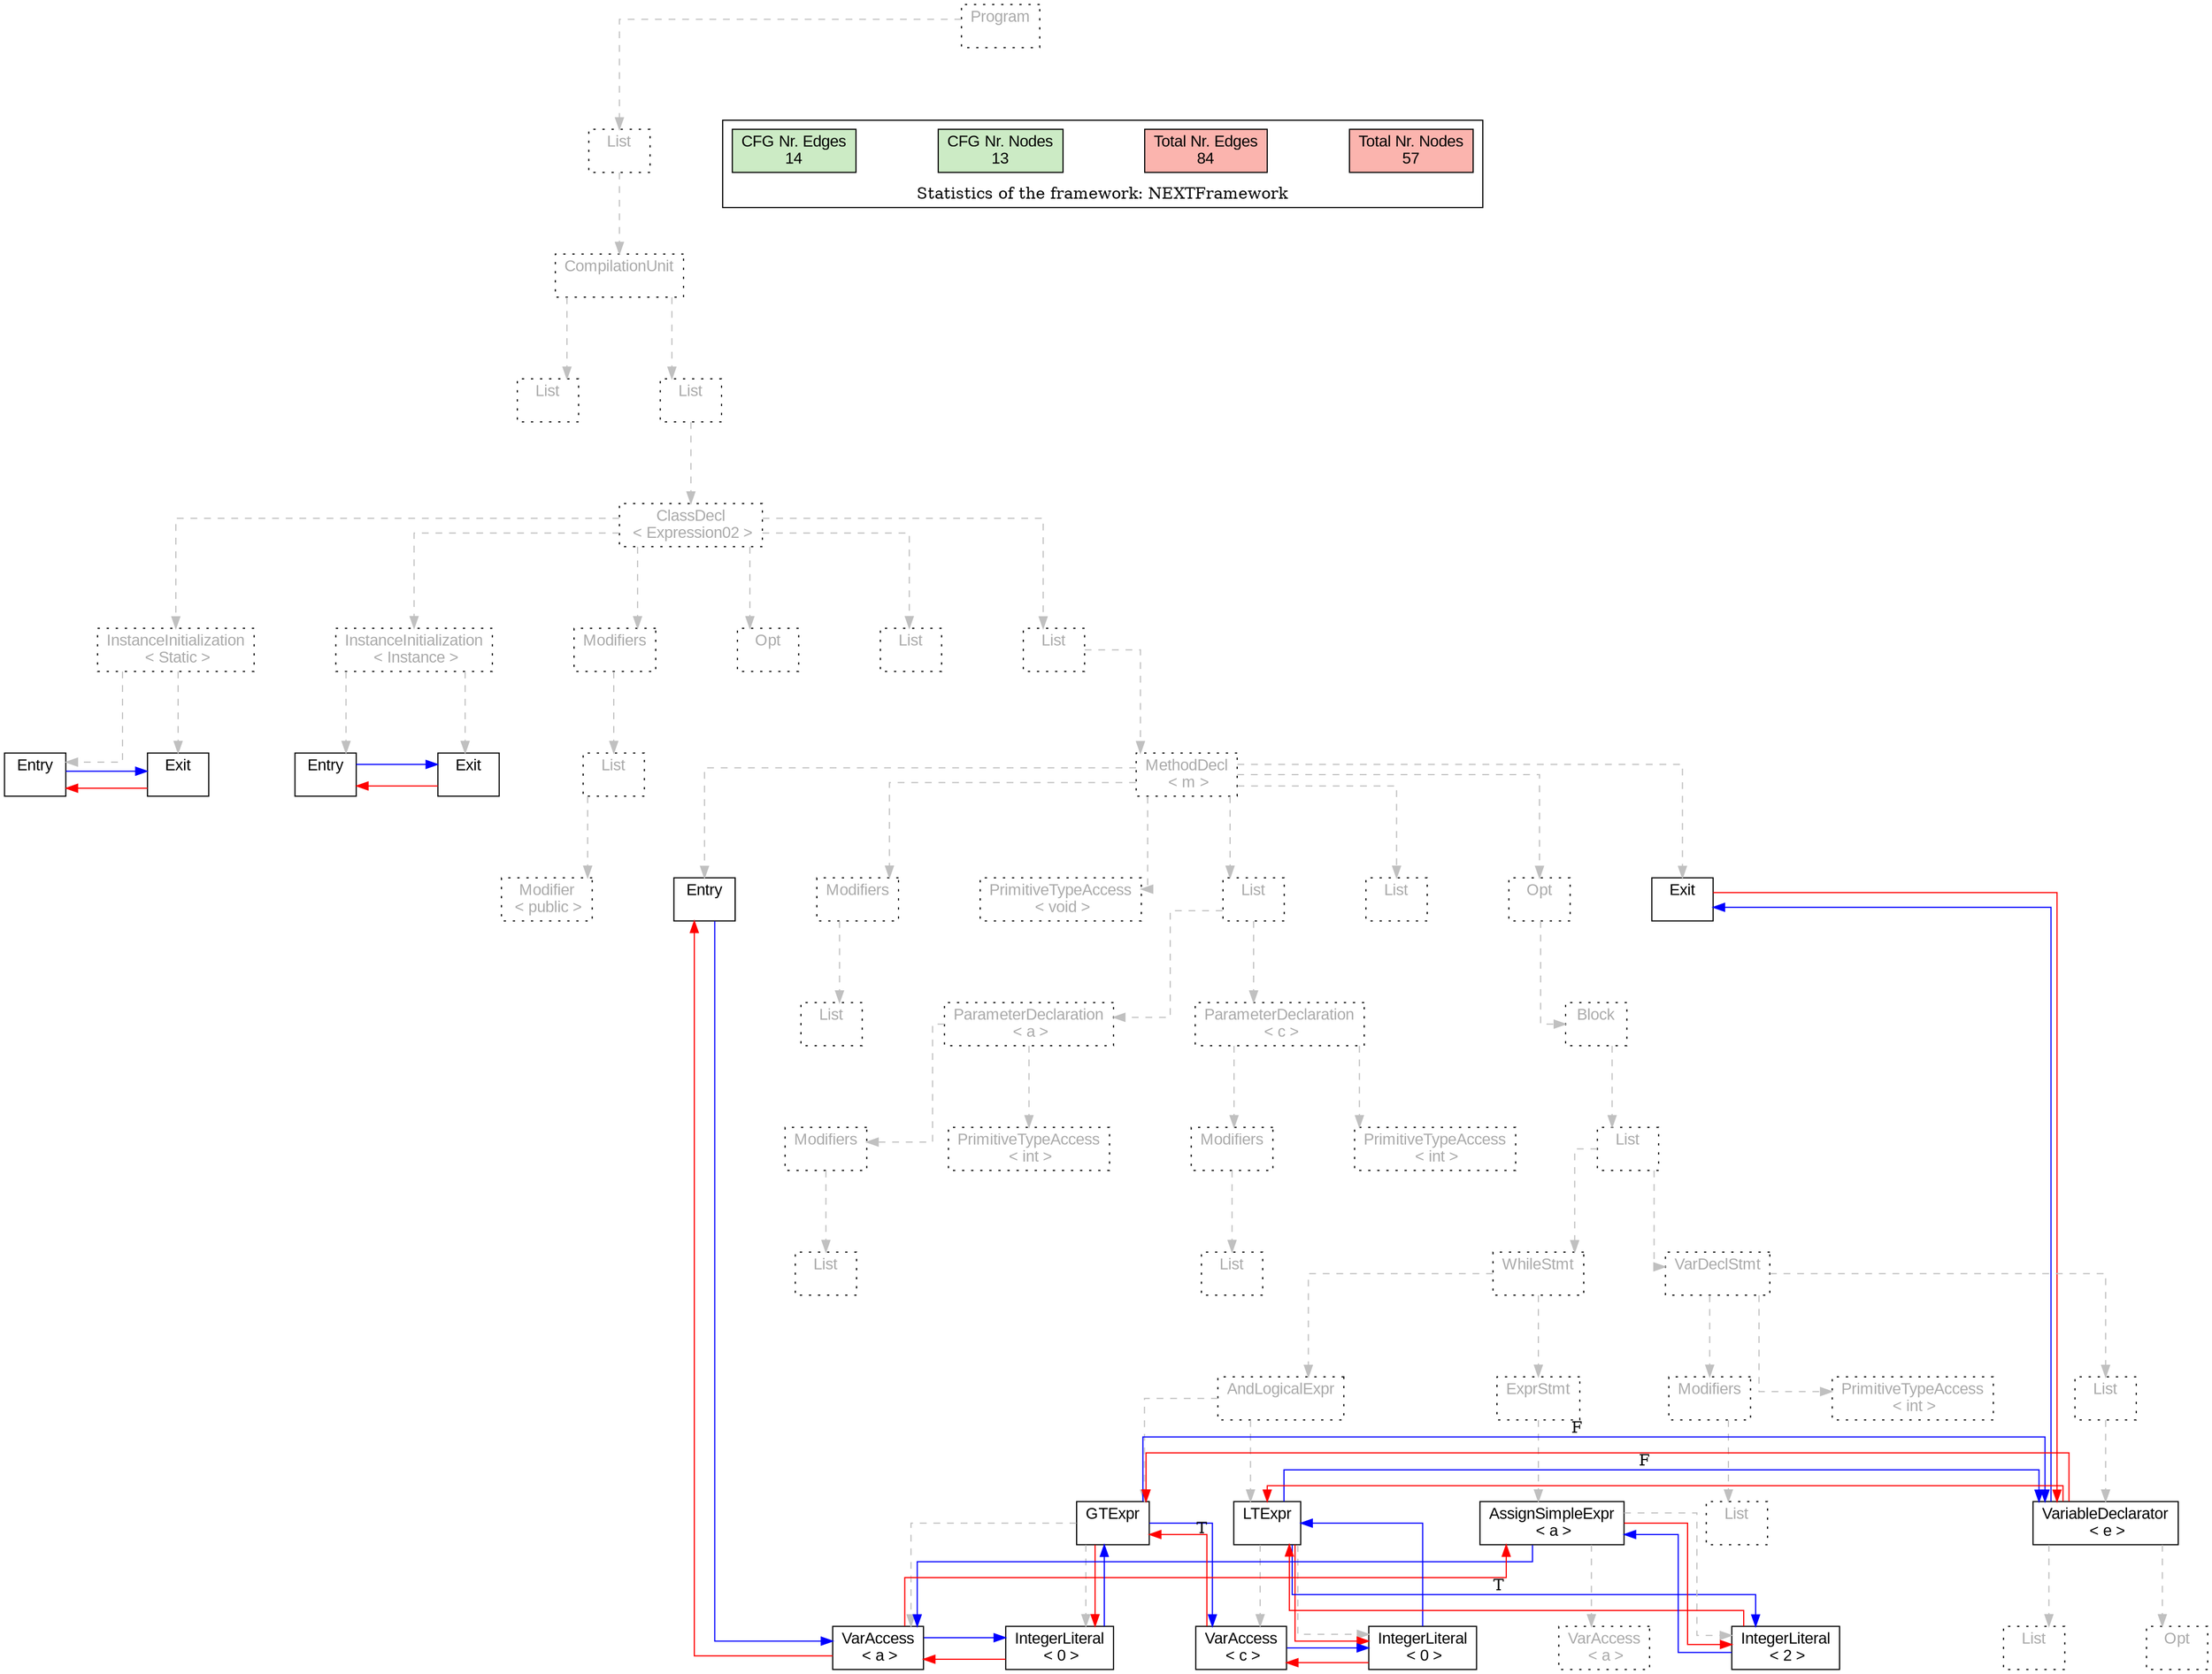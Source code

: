 digraph G {
graph [splines=ortho, nodesep="1", ranksep="1"]
node [shape=rect, fontname=Arial];
{ rank = same; "Program[0]"}
{ rank = same; "List[1]"}
{ rank = same; "CompilationUnit[2]"}
{ rank = same; "List[3]"; "List[4]"}
{ rank = same; "ClassDecl[5]"}
{ rank = same; "Modifiers[22]"; "Opt[25]"; "List[26]"; "List[27]"; "InstanceInitialization[6]"; "InstanceInitialization[14]"}
{ rank = same; "List[23]"; "MethodDecl[28]"; "Entry[7]"; "Exit[8]"; "Entry[15]"; "Exit[16]"}
{ rank = same; "Modifier[24]"; "Entry[29]"; "Modifiers[30]"; "PrimitiveTypeAccess[32]"; "List[33]"; "List[42]"; "Opt[43]"; "Exit[44]"}
{ rank = same; "List[31]"; "ParameterDeclaration[34]"; "ParameterDeclaration[38]"; "Block[44]"}
{ rank = same; "Modifiers[35]"; "PrimitiveTypeAccess[37]"; "Modifiers[39]"; "PrimitiveTypeAccess[41]"; "List[45]"}
{ rank = same; "List[36]"; "List[40]"; "WhileStmt[46]"; "VarDeclStmt[58]"}
{ rank = same; "AndLogicalExpr[47]"; "ExprStmt[54]"; "Modifiers[59]"; "PrimitiveTypeAccess[61]"; "List[62]"}
{ rank = same; "GTExpr[48]"; "LTExpr[51]"; "AssignSimpleExpr[55]"; "List[60]"; "VariableDeclarator[63]"}
{ rank = same; "VarAccess[49]"; "IntegerLiteral[50]"; "VarAccess[52]"; "IntegerLiteral[53]"; "VarAccess[56]"; "IntegerLiteral[57]"; "List[64]"; "Opt[65]"}
"Program[0]" [label="Program\n ", style= dotted   fillcolor="#eeeeee" fontcolor="#aaaaaa"  ]
"List[1]" [label="List\n ", style= dotted   fillcolor="#eeeeee" fontcolor="#aaaaaa"  ]
"CompilationUnit[2]" [label="CompilationUnit\n ", style= dotted   fillcolor="#eeeeee" fontcolor="#aaaaaa"  ]
"List[3]" [label="List\n ", style= dotted   fillcolor="#eeeeee" fontcolor="#aaaaaa"  ]
"List[4]" [label="List\n ", style= dotted   fillcolor="#eeeeee" fontcolor="#aaaaaa"  ]
"ClassDecl[5]" [label="ClassDecl\n < Expression02 >", style= dotted   fillcolor="#eeeeee" fontcolor="#aaaaaa"  ]
"Modifiers[22]" [label="Modifiers\n ", style= dotted   fillcolor="#eeeeee" fontcolor="#aaaaaa"  ]
"List[23]" [label="List\n ", style= dotted   fillcolor="#eeeeee" fontcolor="#aaaaaa"  ]
"Modifier[24]" [label="Modifier\n < public >", style= dotted   fillcolor="#eeeeee" fontcolor="#aaaaaa"  ]
"Opt[25]" [label="Opt\n ", style= dotted   fillcolor="#eeeeee" fontcolor="#aaaaaa"  ]
"List[26]" [label="List\n ", style= dotted   fillcolor="#eeeeee" fontcolor="#aaaaaa"  ]
"List[27]" [label="List\n ", style= dotted   fillcolor="#eeeeee" fontcolor="#aaaaaa"  ]
"MethodDecl[28]" [label="MethodDecl\n < m >", style= dotted   fillcolor="#eeeeee" fontcolor="#aaaaaa"  ]
"Entry[29]" [label="Entry\n ", fillcolor=white   style=filled  ]
"Modifiers[30]" [label="Modifiers\n ", style= dotted   fillcolor="#eeeeee" fontcolor="#aaaaaa"  ]
"List[31]" [label="List\n ", style= dotted   fillcolor="#eeeeee" fontcolor="#aaaaaa"  ]
"PrimitiveTypeAccess[32]" [label="PrimitiveTypeAccess\n < void >", style= dotted   fillcolor="#eeeeee" fontcolor="#aaaaaa"  ]
"List[33]" [label="List\n ", style= dotted   fillcolor="#eeeeee" fontcolor="#aaaaaa"  ]
"ParameterDeclaration[34]" [label="ParameterDeclaration\n < a >", style= dotted   fillcolor="#eeeeee" fontcolor="#aaaaaa"  ]
"Modifiers[35]" [label="Modifiers\n ", style= dotted   fillcolor="#eeeeee" fontcolor="#aaaaaa"  ]
"List[36]" [label="List\n ", style= dotted   fillcolor="#eeeeee" fontcolor="#aaaaaa"  ]
"PrimitiveTypeAccess[37]" [label="PrimitiveTypeAccess\n < int >", style= dotted   fillcolor="#eeeeee" fontcolor="#aaaaaa"  ]
"ParameterDeclaration[38]" [label="ParameterDeclaration\n < c >", style= dotted   fillcolor="#eeeeee" fontcolor="#aaaaaa"  ]
"Modifiers[39]" [label="Modifiers\n ", style= dotted   fillcolor="#eeeeee" fontcolor="#aaaaaa"  ]
"List[40]" [label="List\n ", style= dotted   fillcolor="#eeeeee" fontcolor="#aaaaaa"  ]
"PrimitiveTypeAccess[41]" [label="PrimitiveTypeAccess\n < int >", style= dotted   fillcolor="#eeeeee" fontcolor="#aaaaaa"  ]
"List[42]" [label="List\n ", style= dotted   fillcolor="#eeeeee" fontcolor="#aaaaaa"  ]
"Opt[43]" [label="Opt\n ", style= dotted   fillcolor="#eeeeee" fontcolor="#aaaaaa"  ]
"Block[44]" [label="Block\n ", style= dotted   fillcolor="#eeeeee" fontcolor="#aaaaaa"  ]
"List[45]" [label="List\n ", style= dotted   fillcolor="#eeeeee" fontcolor="#aaaaaa"  ]
"WhileStmt[46]" [label="WhileStmt\n ", style= dotted   fillcolor="#eeeeee" fontcolor="#aaaaaa"  ]
"AndLogicalExpr[47]" [label="AndLogicalExpr\n ", style= dotted   fillcolor="#eeeeee" fontcolor="#aaaaaa"  ]
"GTExpr[48]" [label="GTExpr\n ", fillcolor=white   style=filled  ]
"VarAccess[49]" [label="VarAccess\n < a >", fillcolor=white   style=filled  ]
"IntegerLiteral[50]" [label="IntegerLiteral\n < 0 >", fillcolor=white   style=filled  ]
"LTExpr[51]" [label="LTExpr\n ", fillcolor=white   style=filled  ]
"VarAccess[52]" [label="VarAccess\n < c >", fillcolor=white   style=filled  ]
"IntegerLiteral[53]" [label="IntegerLiteral\n < 0 >", fillcolor=white   style=filled  ]
"ExprStmt[54]" [label="ExprStmt\n ", style= dotted   fillcolor="#eeeeee" fontcolor="#aaaaaa"  ]
"AssignSimpleExpr[55]" [label="AssignSimpleExpr\n < a >", fillcolor=white   style=filled  ]
"VarAccess[56]" [label="VarAccess\n < a >", style= dotted   fillcolor="#eeeeee" fontcolor="#aaaaaa"  ]
"IntegerLiteral[57]" [label="IntegerLiteral\n < 2 >", fillcolor=white   style=filled  ]
"VarDeclStmt[58]" [label="VarDeclStmt\n ", style= dotted   fillcolor="#eeeeee" fontcolor="#aaaaaa"  ]
"Modifiers[59]" [label="Modifiers\n ", style= dotted   fillcolor="#eeeeee" fontcolor="#aaaaaa"  ]
"List[60]" [label="List\n ", style= dotted   fillcolor="#eeeeee" fontcolor="#aaaaaa"  ]
"PrimitiveTypeAccess[61]" [label="PrimitiveTypeAccess\n < int >", style= dotted   fillcolor="#eeeeee" fontcolor="#aaaaaa"  ]
"List[62]" [label="List\n ", style= dotted   fillcolor="#eeeeee" fontcolor="#aaaaaa"  ]
"VariableDeclarator[63]" [label="VariableDeclarator\n < e >", fillcolor=white   style=filled  ]
"List[64]" [label="List\n ", style= dotted   fillcolor="#eeeeee" fontcolor="#aaaaaa"  ]
"Opt[65]" [label="Opt\n ", style= dotted   fillcolor="#eeeeee" fontcolor="#aaaaaa"  ]
"Exit[44]" [label="Exit\n ", fillcolor=white   style=filled  ]
"InstanceInitialization[6]" [label="InstanceInitialization\n < Instance >", style= dotted   fillcolor="#eeeeee" fontcolor="#aaaaaa"  ]
"Entry[7]" [label="Entry\n ", fillcolor=white   style=filled  ]
"Exit[8]" [label="Exit\n ", fillcolor=white   style=filled  ]
"InstanceInitialization[14]" [label="InstanceInitialization\n < Static >", style= dotted   fillcolor="#eeeeee" fontcolor="#aaaaaa"  ]
"Entry[15]" [label="Entry\n ", fillcolor=white   style=filled  ]
"Exit[16]" [label="Exit\n ", fillcolor=white   style=filled  ]
"CompilationUnit[2]" -> "List[3]" [style=dashed, color=gray]
"List[23]" -> "Modifier[24]" [style=dashed, color=gray]
"Modifiers[22]" -> "List[23]" [style=dashed, color=gray]
"ClassDecl[5]" -> "Modifiers[22]" [style=dashed, color=gray]
"ClassDecl[5]" -> "Opt[25]" [style=dashed, color=gray]
"ClassDecl[5]" -> "List[26]" [style=dashed, color=gray]
"MethodDecl[28]" -> "Entry[29]" [style=dashed, color=gray]
"Modifiers[30]" -> "List[31]" [style=dashed, color=gray]
"MethodDecl[28]" -> "Modifiers[30]" [style=dashed, color=gray]
"MethodDecl[28]" -> "PrimitiveTypeAccess[32]" [style=dashed, color=gray]
"Modifiers[35]" -> "List[36]" [style=dashed, color=gray]
"ParameterDeclaration[34]" -> "Modifiers[35]" [style=dashed, color=gray]
"ParameterDeclaration[34]" -> "PrimitiveTypeAccess[37]" [style=dashed, color=gray]
"List[33]" -> "ParameterDeclaration[34]" [style=dashed, color=gray]
"Modifiers[39]" -> "List[40]" [style=dashed, color=gray]
"ParameterDeclaration[38]" -> "Modifiers[39]" [style=dashed, color=gray]
"ParameterDeclaration[38]" -> "PrimitiveTypeAccess[41]" [style=dashed, color=gray]
"List[33]" -> "ParameterDeclaration[38]" [style=dashed, color=gray]
"MethodDecl[28]" -> "List[33]" [style=dashed, color=gray]
"MethodDecl[28]" -> "List[42]" [style=dashed, color=gray]
"GTExpr[48]" -> "VarAccess[49]" [style=dashed, color=gray]
"GTExpr[48]" -> "IntegerLiteral[50]" [style=dashed, color=gray]
"AndLogicalExpr[47]" -> "GTExpr[48]" [style=dashed, color=gray]
"LTExpr[51]" -> "VarAccess[52]" [style=dashed, color=gray]
"LTExpr[51]" -> "IntegerLiteral[53]" [style=dashed, color=gray]
"AndLogicalExpr[47]" -> "LTExpr[51]" [style=dashed, color=gray]
"WhileStmt[46]" -> "AndLogicalExpr[47]" [style=dashed, color=gray]
"AssignSimpleExpr[55]" -> "VarAccess[56]" [style=dashed, color=gray]
"AssignSimpleExpr[55]" -> "IntegerLiteral[57]" [style=dashed, color=gray]
"ExprStmt[54]" -> "AssignSimpleExpr[55]" [style=dashed, color=gray]
"WhileStmt[46]" -> "ExprStmt[54]" [style=dashed, color=gray]
"List[45]" -> "WhileStmt[46]" [style=dashed, color=gray]
"Modifiers[59]" -> "List[60]" [style=dashed, color=gray]
"VarDeclStmt[58]" -> "Modifiers[59]" [style=dashed, color=gray]
"VarDeclStmt[58]" -> "PrimitiveTypeAccess[61]" [style=dashed, color=gray]
"VariableDeclarator[63]" -> "List[64]" [style=dashed, color=gray]
"VariableDeclarator[63]" -> "Opt[65]" [style=dashed, color=gray]
"List[62]" -> "VariableDeclarator[63]" [style=dashed, color=gray]
"VarDeclStmt[58]" -> "List[62]" [style=dashed, color=gray]
"List[45]" -> "VarDeclStmt[58]" [style=dashed, color=gray]
"Block[44]" -> "List[45]" [style=dashed, color=gray]
"Opt[43]" -> "Block[44]" [style=dashed, color=gray]
"MethodDecl[28]" -> "Opt[43]" [style=dashed, color=gray]
"MethodDecl[28]" -> "Exit[44]" [style=dashed, color=gray]
"List[27]" -> "MethodDecl[28]" [style=dashed, color=gray]
"ClassDecl[5]" -> "List[27]" [style=dashed, color=gray]
"InstanceInitialization[6]" -> "Entry[7]" [style=dashed, color=gray]
"InstanceInitialization[6]" -> "Exit[8]" [style=dashed, color=gray]
"InstanceInitialization[14]" -> "Entry[15]" [style=dashed, color=gray]
"InstanceInitialization[14]" -> "Exit[16]" [style=dashed, color=gray]
"ClassDecl[5]" -> "InstanceInitialization[6]" [style=dashed, color=gray]
"ClassDecl[5]" -> "InstanceInitialization[14]" [style=dashed, color=gray]
"List[4]" -> "ClassDecl[5]" [style=dashed, color=gray]
"CompilationUnit[2]" -> "List[4]" [style=dashed, color=gray]
"List[1]" -> "CompilationUnit[2]" [style=dashed, color=gray]
"Program[0]" -> "List[1]" [style=dashed, color=gray]
"Exit[16]" -> "Entry[15]" [color=red, constraint=false]
"Entry[15]" -> "Exit[16]" [color=blue, constraint=false, xlabel=" "] 
"Exit[8]" -> "Entry[7]" [color=red, constraint=false]
"Entry[7]" -> "Exit[8]" [color=blue, constraint=false, xlabel=" "] 
"AssignSimpleExpr[55]" -> "VarAccess[49]" [color=blue, constraint=false, xlabel=" "] 
"AssignSimpleExpr[55]" -> "IntegerLiteral[57]" [color=red, constraint=false]
"IntegerLiteral[57]" -> "AssignSimpleExpr[55]" [color=blue, constraint=false, xlabel=" "] 
"IntegerLiteral[57]" -> "LTExpr[51]" [color=red, constraint=false]
"Exit[44]" -> "VariableDeclarator[63]" [color=red, constraint=false]
"VariableDeclarator[63]" -> "Exit[44]" [color=blue, constraint=false, xlabel=" "] 
"VariableDeclarator[63]" -> "GTExpr[48]" [color=red, constraint=false]
"VariableDeclarator[63]" -> "LTExpr[51]" [color=red, constraint=false]
"LTExpr[51]" -> "IntegerLiteral[57]" [color=blue, constraint=false, xlabel="T "] 
"LTExpr[51]" -> "VariableDeclarator[63]" [color=blue, constraint=false, xlabel="F "] 
"LTExpr[51]" -> "IntegerLiteral[53]" [color=red, constraint=false]
"IntegerLiteral[53]" -> "LTExpr[51]" [color=blue, constraint=false, xlabel=" "] 
"IntegerLiteral[53]" -> "VarAccess[52]" [color=red, constraint=false]
"VarAccess[52]" -> "IntegerLiteral[53]" [color=blue, constraint=false, xlabel=" "] 
"VarAccess[52]" -> "GTExpr[48]" [color=red, constraint=false]
"GTExpr[48]" -> "VarAccess[52]" [color=blue, constraint=false, xlabel="T "] 
"GTExpr[48]" -> "VariableDeclarator[63]" [color=blue, constraint=false, xlabel="F "] 
"GTExpr[48]" -> "IntegerLiteral[50]" [color=red, constraint=false]
"IntegerLiteral[50]" -> "GTExpr[48]" [color=blue, constraint=false, xlabel=" "] 
"IntegerLiteral[50]" -> "VarAccess[49]" [color=red, constraint=false]
"VarAccess[49]" -> "IntegerLiteral[50]" [color=blue, constraint=false, xlabel=" "] 
"VarAccess[49]" -> "Entry[29]" [color=red, constraint=false]
"VarAccess[49]" -> "AssignSimpleExpr[55]" [color=red, constraint=false]
"Entry[29]" -> "VarAccess[49]" [color=blue, constraint=false, xlabel=" "] 
"List[3]" -> "List[4]" [style=invis]
"InstanceInitialization[14]" -> "InstanceInitialization[6]" -> "Modifiers[22]" -> "Opt[25]" -> "List[26]" -> "List[27]" [style=invis]
"Entry[29]" -> "Modifiers[30]" -> "PrimitiveTypeAccess[32]" -> "List[33]" -> "List[42]" -> "Opt[43]" -> "Exit[44]" [style=invis]
"ParameterDeclaration[34]" -> "ParameterDeclaration[38]" [style=invis]
"Modifiers[35]" -> "PrimitiveTypeAccess[37]" [style=invis]
"Modifiers[39]" -> "PrimitiveTypeAccess[41]" [style=invis]
"WhileStmt[46]" -> "VarDeclStmt[58]" [style=invis]
"AndLogicalExpr[47]" -> "ExprStmt[54]" [style=invis]
"GTExpr[48]" -> "LTExpr[51]" [style=invis]
"VarAccess[49]" -> "IntegerLiteral[50]" [style=invis]
"VarAccess[52]" -> "IntegerLiteral[53]" [style=invis]
"VarAccess[56]" -> "IntegerLiteral[57]" [style=invis]
"Modifiers[59]" -> "PrimitiveTypeAccess[61]" -> "List[62]" [style=invis]
"List[64]" -> "Opt[65]" [style=invis]
"Entry[7]" -> "Exit[8]" [style=invis]
"Entry[15]" -> "Exit[16]" [style=invis]

subgraph cluster_legend {
{node [style=filled, fillcolor=1, colorscheme="pastel13"]
Nodes [label="Total Nr. Nodes
57", fillcolor=1]
Edges [label="Total Nr. Edges
84", fillcolor=1]
NodesCFG [label="CFG Nr. Nodes
13", fillcolor=3]
EdgesCFG [label="CFG Nr. Edges
14", fillcolor=3]
Nodes-> "Program[0]" -> NodesCFG  [style="invis"]
Edges -> "Program[0]" ->EdgesCFG [style="invis"]}
label = "Statistics of the framework: NEXTFramework"
style="solid"
ranksep=0.05
nodesep=0.01
labelloc = b
len=2
}}